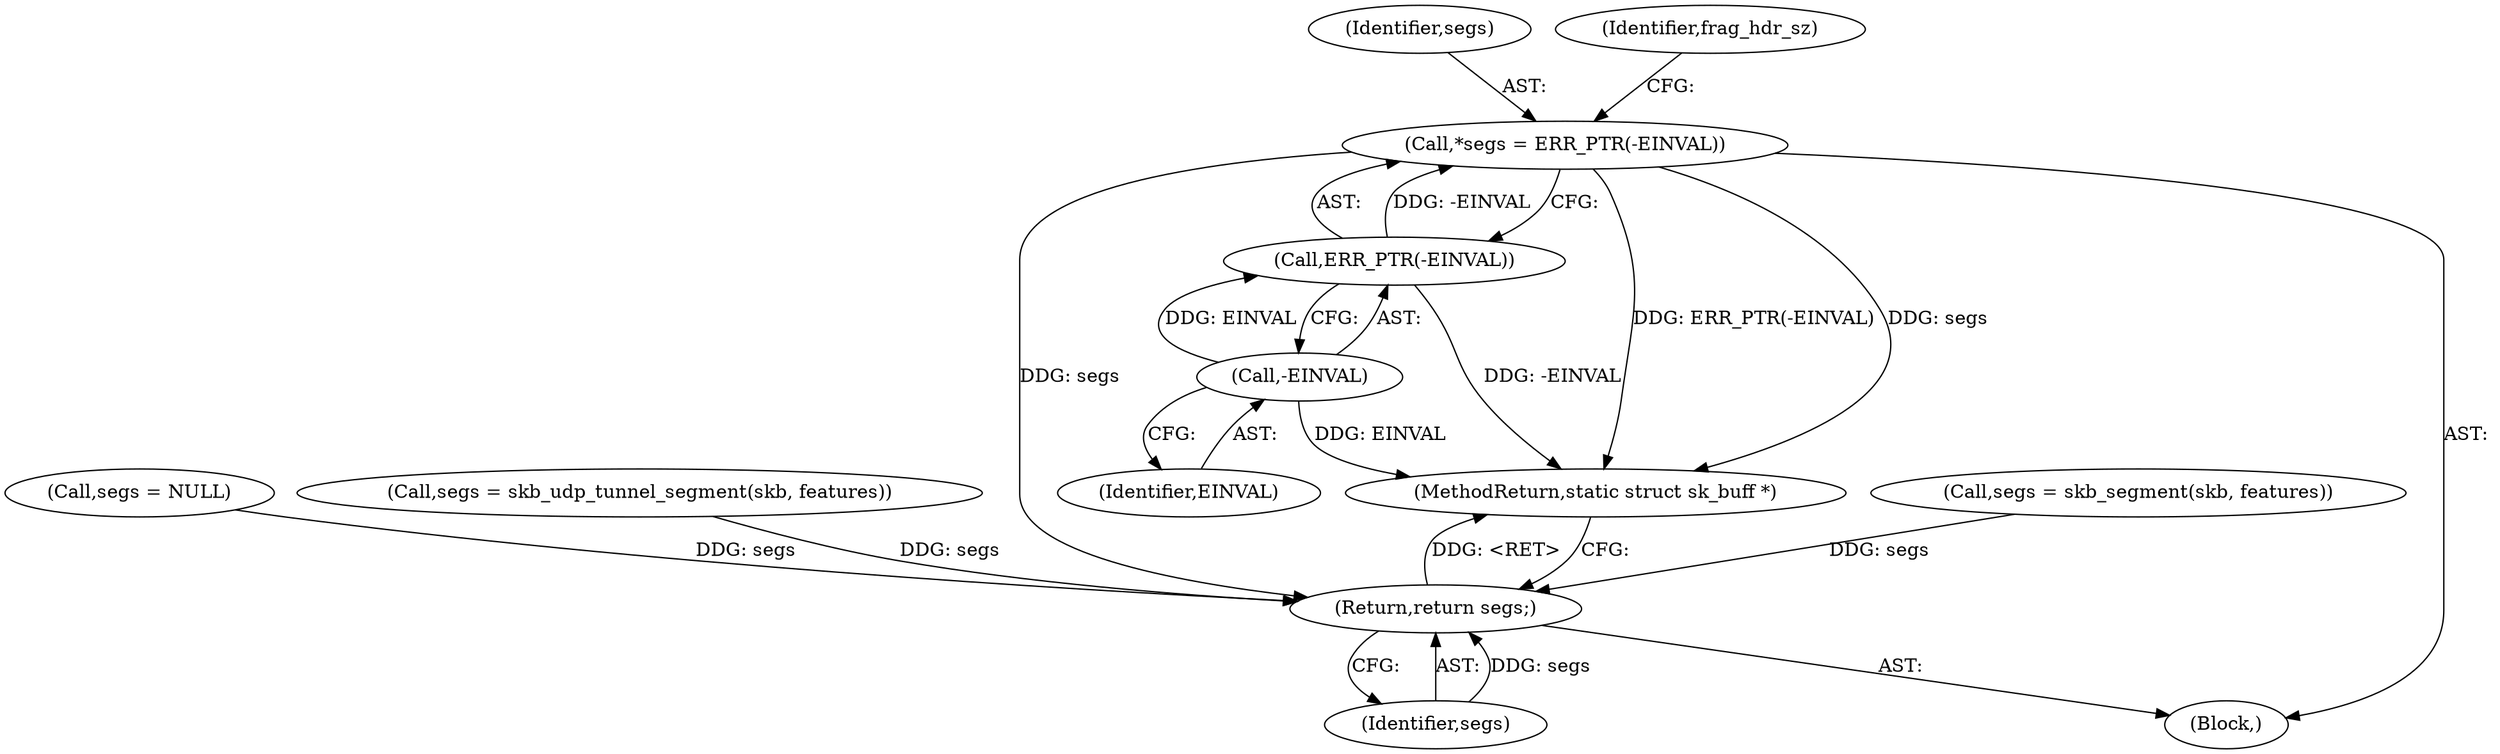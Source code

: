 digraph "0_linux_0e033e04c2678dbbe74a46b23fffb7bb918c288e@pointer" {
"1000110" [label="(Call,*segs = ERR_PTR(-EINVAL))"];
"1000112" [label="(Call,ERR_PTR(-EINVAL))"];
"1000113" [label="(Call,-EINVAL)"];
"1000358" [label="(Return,return segs;)"];
"1000114" [label="(Identifier,EINVAL)"];
"1000110" [label="(Call,*segs = ERR_PTR(-EINVAL))"];
"1000358" [label="(Return,return segs;)"];
"1000113" [label="(Call,-EINVAL)"];
"1000352" [label="(Call,segs = skb_segment(skb, features))"];
"1000359" [label="(Identifier,segs)"];
"1000111" [label="(Identifier,segs)"];
"1000360" [label="(MethodReturn,static struct sk_buff *)"];
"1000192" [label="(Call,segs = NULL)"];
"1000124" [label="(Identifier,frag_hdr_sz)"];
"1000112" [label="(Call,ERR_PTR(-EINVAL))"];
"1000108" [label="(Block,)"];
"1000207" [label="(Call,segs = skb_udp_tunnel_segment(skb, features))"];
"1000110" -> "1000108"  [label="AST: "];
"1000110" -> "1000112"  [label="CFG: "];
"1000111" -> "1000110"  [label="AST: "];
"1000112" -> "1000110"  [label="AST: "];
"1000124" -> "1000110"  [label="CFG: "];
"1000110" -> "1000360"  [label="DDG: ERR_PTR(-EINVAL)"];
"1000110" -> "1000360"  [label="DDG: segs"];
"1000112" -> "1000110"  [label="DDG: -EINVAL"];
"1000110" -> "1000358"  [label="DDG: segs"];
"1000112" -> "1000113"  [label="CFG: "];
"1000113" -> "1000112"  [label="AST: "];
"1000112" -> "1000360"  [label="DDG: -EINVAL"];
"1000113" -> "1000112"  [label="DDG: EINVAL"];
"1000113" -> "1000114"  [label="CFG: "];
"1000114" -> "1000113"  [label="AST: "];
"1000113" -> "1000360"  [label="DDG: EINVAL"];
"1000358" -> "1000108"  [label="AST: "];
"1000358" -> "1000359"  [label="CFG: "];
"1000359" -> "1000358"  [label="AST: "];
"1000360" -> "1000358"  [label="CFG: "];
"1000358" -> "1000360"  [label="DDG: <RET>"];
"1000359" -> "1000358"  [label="DDG: segs"];
"1000352" -> "1000358"  [label="DDG: segs"];
"1000207" -> "1000358"  [label="DDG: segs"];
"1000192" -> "1000358"  [label="DDG: segs"];
}
